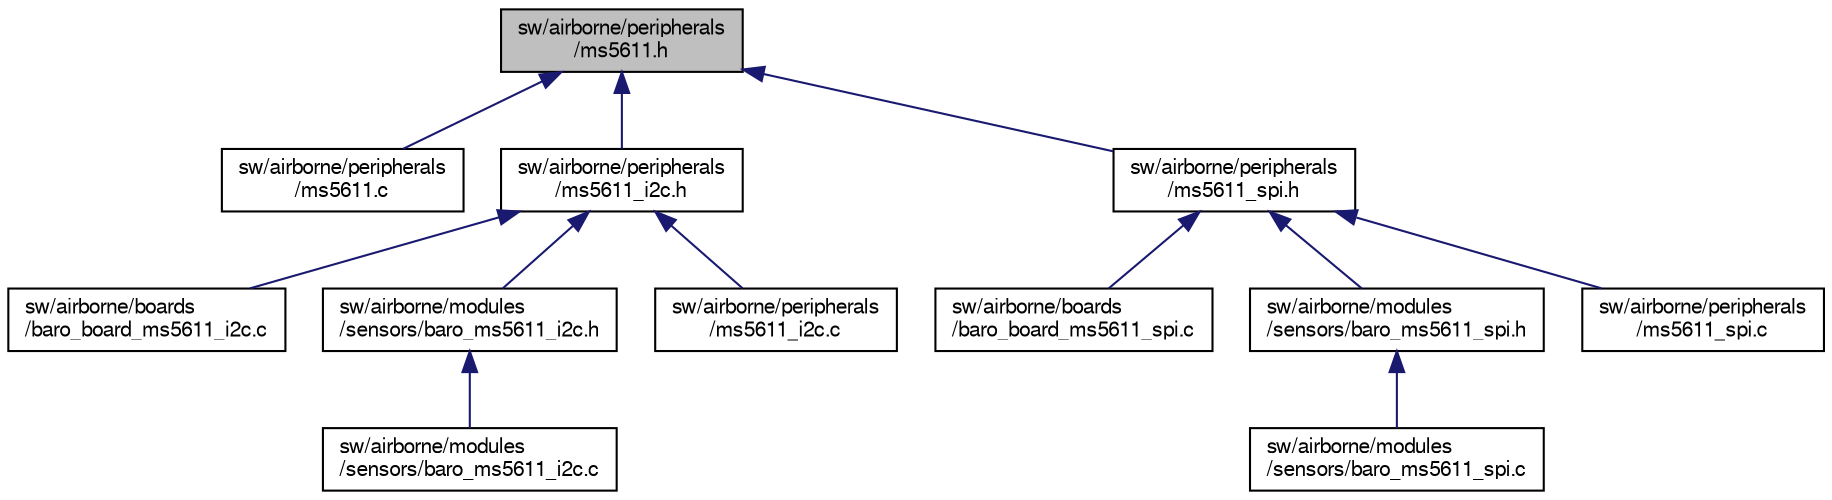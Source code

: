 digraph "sw/airborne/peripherals/ms5611.h"
{
  edge [fontname="FreeSans",fontsize="10",labelfontname="FreeSans",labelfontsize="10"];
  node [fontname="FreeSans",fontsize="10",shape=record];
  Node1 [label="sw/airborne/peripherals\l/ms5611.h",height=0.2,width=0.4,color="black", fillcolor="grey75", style="filled", fontcolor="black"];
  Node1 -> Node2 [dir="back",color="midnightblue",fontsize="10",style="solid",fontname="FreeSans"];
  Node2 [label="sw/airborne/peripherals\l/ms5611.c",height=0.2,width=0.4,color="black", fillcolor="white", style="filled",URL="$ms5611_8c.html",tooltip="MS5611 and MS5607 barometer driver common functions (I2C and SPI). "];
  Node1 -> Node3 [dir="back",color="midnightblue",fontsize="10",style="solid",fontname="FreeSans"];
  Node3 [label="sw/airborne/peripherals\l/ms5611_i2c.h",height=0.2,width=0.4,color="black", fillcolor="white", style="filled",URL="$ms5611__i2c_8h.html",tooltip="Measurement Specialties (Intersema) MS5611-01BA and MS5607-02BA03 pressure/temperature sensor interfa..."];
  Node3 -> Node4 [dir="back",color="midnightblue",fontsize="10",style="solid",fontname="FreeSans"];
  Node4 [label="sw/airborne/boards\l/baro_board_ms5611_i2c.c",height=0.2,width=0.4,color="black", fillcolor="white", style="filled",URL="$baro__board__ms5611__i2c_8c.html",tooltip="Driver for onboard MS5611 baro via I2C. "];
  Node3 -> Node5 [dir="back",color="midnightblue",fontsize="10",style="solid",fontname="FreeSans"];
  Node5 [label="sw/airborne/modules\l/sensors/baro_ms5611_i2c.h",height=0.2,width=0.4,color="black", fillcolor="white", style="filled",URL="$baro__ms5611__i2c_8h.html"];
  Node5 -> Node6 [dir="back",color="midnightblue",fontsize="10",style="solid",fontname="FreeSans"];
  Node6 [label="sw/airborne/modules\l/sensors/baro_ms5611_i2c.c",height=0.2,width=0.4,color="black", fillcolor="white", style="filled",URL="$baro__ms5611__i2c_8c.html",tooltip="Measurement Specialties (Intersema) MS5611-01BA pressure/temperature sensor interface for I2C..."];
  Node3 -> Node7 [dir="back",color="midnightblue",fontsize="10",style="solid",fontname="FreeSans"];
  Node7 [label="sw/airborne/peripherals\l/ms5611_i2c.c",height=0.2,width=0.4,color="black", fillcolor="white", style="filled",URL="$ms5611__i2c_8c.html",tooltip="Measurement Specialties (Intersema) MS5611-01BA and MS5607-02BA03 pressure/temperature sensor interfa..."];
  Node1 -> Node8 [dir="back",color="midnightblue",fontsize="10",style="solid",fontname="FreeSans"];
  Node8 [label="sw/airborne/peripherals\l/ms5611_spi.h",height=0.2,width=0.4,color="black", fillcolor="white", style="filled",URL="$ms5611__spi_8h.html",tooltip="Measurement Specialties (Intersema) MS5611-01BA and MS5607-02BA03 pressure/temperature sensor interfa..."];
  Node8 -> Node9 [dir="back",color="midnightblue",fontsize="10",style="solid",fontname="FreeSans"];
  Node9 [label="sw/airborne/boards\l/baro_board_ms5611_spi.c",height=0.2,width=0.4,color="black", fillcolor="white", style="filled",URL="$baro__board__ms5611__spi_8c.html",tooltip="Driver for onboard MS5611 baro via SPI. "];
  Node8 -> Node10 [dir="back",color="midnightblue",fontsize="10",style="solid",fontname="FreeSans"];
  Node10 [label="sw/airborne/modules\l/sensors/baro_ms5611_spi.h",height=0.2,width=0.4,color="black", fillcolor="white", style="filled",URL="$baro__ms5611__spi_8h.html",tooltip="Measurement Specialties (Intersema) MS5611-01BA pressure/temperature sensor interface for SPI..."];
  Node10 -> Node11 [dir="back",color="midnightblue",fontsize="10",style="solid",fontname="FreeSans"];
  Node11 [label="sw/airborne/modules\l/sensors/baro_ms5611_spi.c",height=0.2,width=0.4,color="black", fillcolor="white", style="filled",URL="$baro__ms5611__spi_8c.html",tooltip="Measurement Specialties (Intersema) MS5611-01BA pressure/temperature sensor interface for SPI..."];
  Node8 -> Node12 [dir="back",color="midnightblue",fontsize="10",style="solid",fontname="FreeSans"];
  Node12 [label="sw/airborne/peripherals\l/ms5611_spi.c",height=0.2,width=0.4,color="black", fillcolor="white", style="filled",URL="$ms5611__spi_8c.html",tooltip="Measurement Specialties (Intersema) MS5611-01BA and MS5607-02BA03 pressure/temperature sensor interfa..."];
}
